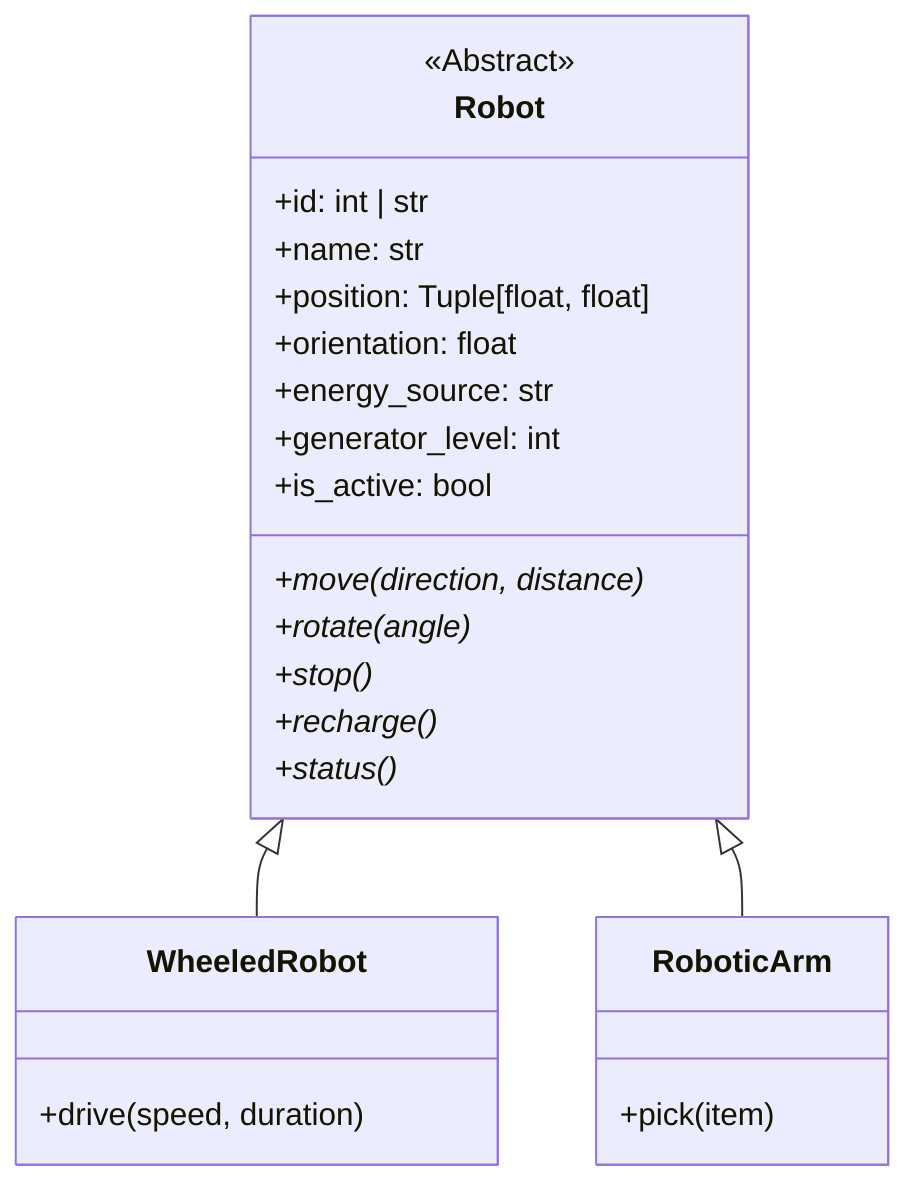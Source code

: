 classDiagram
    class Robot {
        <<Abstract>>
        +id: int | str
        +name: str
        +position: Tuple[float, float]
        +orientation: float
        +energy_source: str
        +generator_level: int
        +is_active: bool
        +move(direction, distance)*
        +rotate(angle)*
        +stop()*
        +recharge()*
        +status()*
    }

    class WheeledRobot {
        +drive(speed, duration)
    }

    class RoboticArm {
        +pick(item)
    }

    Robot <|-- WheeledRobot
    Robot <|-- RoboticArm